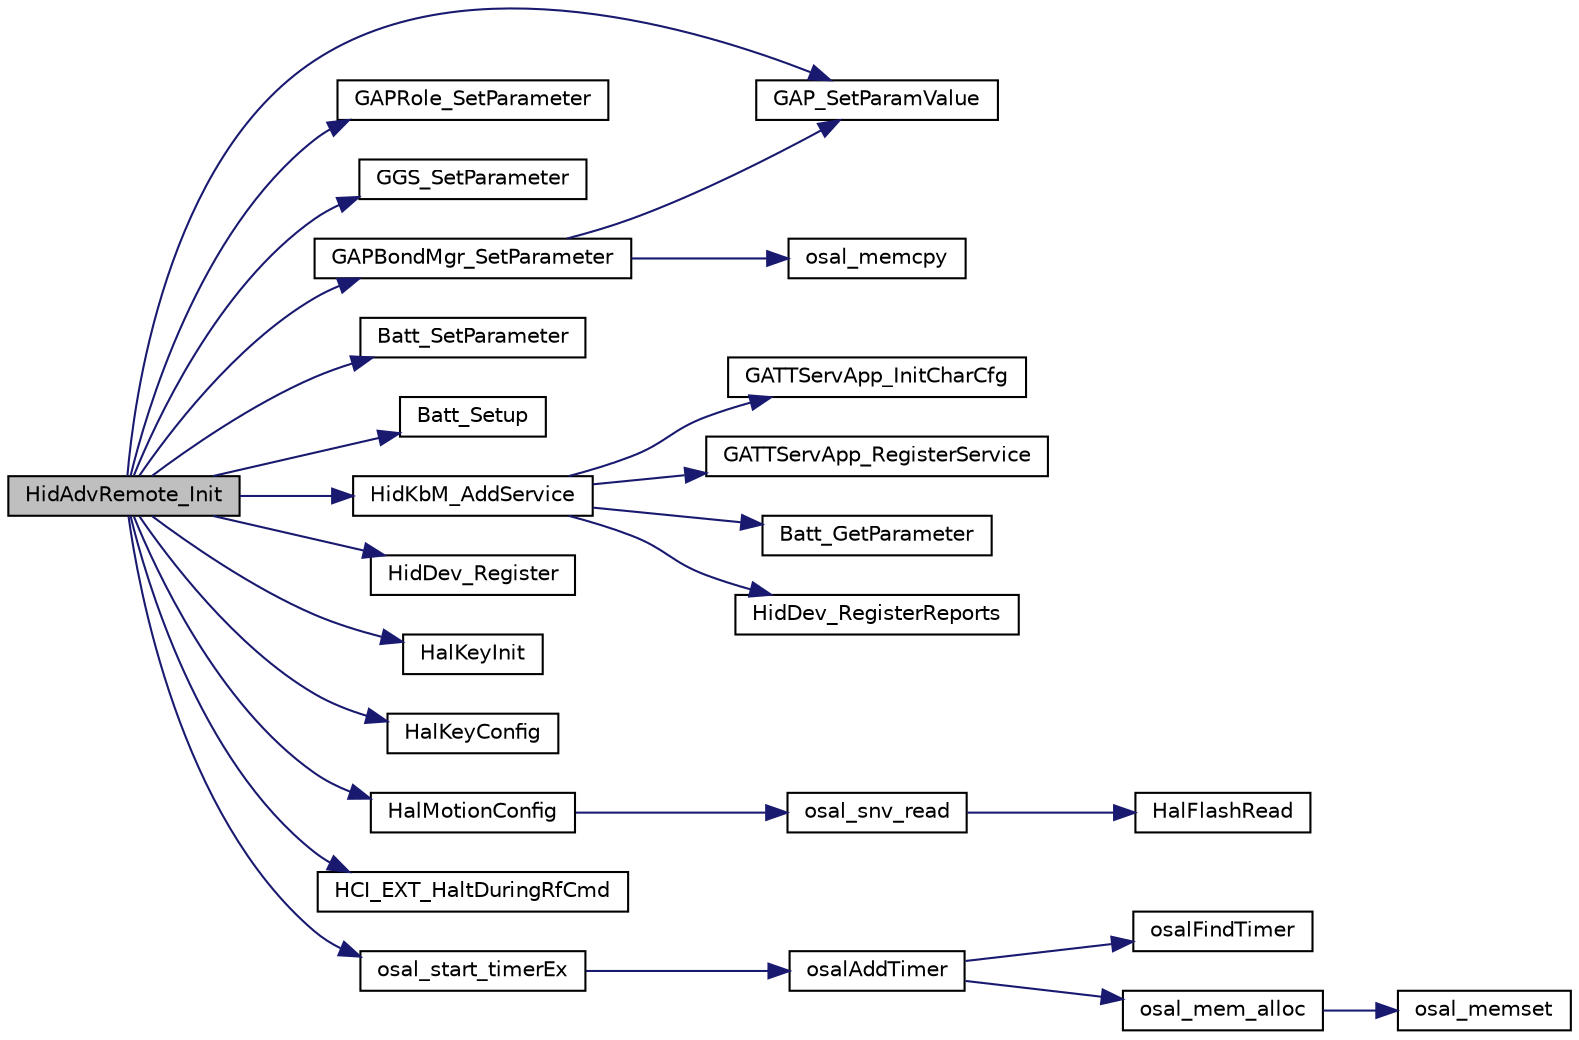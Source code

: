 digraph "HidAdvRemote_Init"
{
  edge [fontname="Helvetica",fontsize="10",labelfontname="Helvetica",labelfontsize="10"];
  node [fontname="Helvetica",fontsize="10",shape=record];
  rankdir="LR";
  Node1 [label="HidAdvRemote_Init",height=0.2,width=0.4,color="black", fillcolor="grey75", style="filled" fontcolor="black"];
  Node1 -> Node2 [color="midnightblue",fontsize="10",style="solid",fontname="Helvetica"];
  Node2 [label="GAP_SetParamValue",height=0.2,width=0.4,color="black", fillcolor="white", style="filled",URL="$group___g_a_p___a_p_i.html#ga45fab6682fc253681d7abe697a4fc0b5",tooltip="Set a GAP Parameter value. Use this function to change the default GAP parameter values. "];
  Node1 -> Node3 [color="midnightblue",fontsize="10",style="solid",fontname="Helvetica"];
  Node3 [label="GAPRole_SetParameter",height=0.2,width=0.4,color="black", fillcolor="white", style="filled",URL="$group___g_a_p_r_o_l_e_s___b_r_o_a_d_c_a_s_t_e_r___a_p_i.html#ga951a64ccae7a5c1373642836d2afd4ce",tooltip="Set a GAP Role parameter. "];
  Node1 -> Node4 [color="midnightblue",fontsize="10",style="solid",fontname="Helvetica"];
  Node4 [label="GGS_SetParameter",height=0.2,width=0.4,color="black", fillcolor="white", style="filled",URL="$gapgattserver_8h.html#aa199a7c7fe4464c84e4440135d2e91f8",tooltip="Set a GAP GATT Server parameter. "];
  Node1 -> Node5 [color="midnightblue",fontsize="10",style="solid",fontname="Helvetica"];
  Node5 [label="GAPBondMgr_SetParameter",height=0.2,width=0.4,color="black", fillcolor="white", style="filled",URL="$group___g_a_p_r_o_l_e_s___b_o_n_d_m_g_r___a_p_i.html#ga8c64e3dc3c38caafb72a9bb37c4b7b53",tooltip="Set a GAP Bond Manager parameter. "];
  Node5 -> Node6 [color="midnightblue",fontsize="10",style="solid",fontname="Helvetica"];
  Node6 [label="osal_memcpy",height=0.2,width=0.4,color="black", fillcolor="white", style="filled",URL="$_o_s_a_l_8c.html#ab944e6de468a807639e215e24ed0ddbc"];
  Node5 -> Node2 [color="midnightblue",fontsize="10",style="solid",fontname="Helvetica"];
  Node1 -> Node7 [color="midnightblue",fontsize="10",style="solid",fontname="Helvetica"];
  Node7 [label="Batt_SetParameter",height=0.2,width=0.4,color="black", fillcolor="white", style="filled",URL="$battservice_8c.html#a8c406e1b849564f7df137cb2dfbb11d1"];
  Node1 -> Node8 [color="midnightblue",fontsize="10",style="solid",fontname="Helvetica"];
  Node8 [label="Batt_Setup",height=0.2,width=0.4,color="black", fillcolor="white", style="filled",URL="$battservice_8c.html#a67c07f2dfcc7cfe2e0f33bc3562f53d8"];
  Node1 -> Node9 [color="midnightblue",fontsize="10",style="solid",fontname="Helvetica"];
  Node9 [label="HidKbM_AddService",height=0.2,width=0.4,color="black", fillcolor="white", style="filled",URL="$hidkbmservice_8c.html#ab6f416f208360578b6ad4377499dbca7"];
  Node9 -> Node10 [color="midnightblue",fontsize="10",style="solid",fontname="Helvetica"];
  Node10 [label="GATTServApp_InitCharCfg",height=0.2,width=0.4,color="black", fillcolor="white", style="filled",URL="$group___g_a_t_t___s_e_r_v___a_p_p___a_p_i.html#gaa547859c48b173ca305804106db58a5c",tooltip="Initialize the client characteristic configuration table. "];
  Node9 -> Node11 [color="midnightblue",fontsize="10",style="solid",fontname="Helvetica"];
  Node11 [label="GATTServApp_RegisterService",height=0.2,width=0.4,color="black", fillcolor="white", style="filled",URL="$group___g_a_t_t___s_e_r_v___a_p_p___a_p_i.html#gad7307aa233319061ec29184e4b3caf80",tooltip="Register a service&#39;s attribute list and callback functions with the GATT Server Application. "];
  Node9 -> Node12 [color="midnightblue",fontsize="10",style="solid",fontname="Helvetica"];
  Node12 [label="Batt_GetParameter",height=0.2,width=0.4,color="black", fillcolor="white", style="filled",URL="$battservice_8c.html#aeb9ca9cb6e322f00f1d230886f06adff"];
  Node9 -> Node13 [color="midnightblue",fontsize="10",style="solid",fontname="Helvetica"];
  Node13 [label="HidDev_RegisterReports",height=0.2,width=0.4,color="black", fillcolor="white", style="filled",URL="$hiddev_8c.html#a87012e3e6d662f7b01f5985bf4a2eff8"];
  Node1 -> Node14 [color="midnightblue",fontsize="10",style="solid",fontname="Helvetica"];
  Node14 [label="HidDev_Register",height=0.2,width=0.4,color="black", fillcolor="white", style="filled",URL="$hiddev_8c.html#a924a1f3fef2adef08bd2481b04212af5"];
  Node1 -> Node15 [color="midnightblue",fontsize="10",style="solid",fontname="Helvetica"];
  Node15 [label="HalKeyInit",height=0.2,width=0.4,color="black", fillcolor="white", style="filled",URL="$hal__key_8h.html#ad363b193a30a8190c0b197a3cb0404ad"];
  Node1 -> Node16 [color="midnightblue",fontsize="10",style="solid",fontname="Helvetica"];
  Node16 [label="HalKeyConfig",height=0.2,width=0.4,color="black", fillcolor="white", style="filled",URL="$hal__key_8h.html#a5d9fe95f032d61d3a33a5811a68c1fc9"];
  Node1 -> Node17 [color="midnightblue",fontsize="10",style="solid",fontname="Helvetica"];
  Node17 [label="HalMotionConfig",height=0.2,width=0.4,color="black", fillcolor="white", style="filled",URL="$hal__motion_8c.html#aa82cb8a2d8cab0e2d9188c0a8ba126e1"];
  Node17 -> Node18 [color="midnightblue",fontsize="10",style="solid",fontname="Helvetica"];
  Node18 [label="osal_snv_read",height=0.2,width=0.4,color="black", fillcolor="white", style="filled",URL="$osal__snv_8h.html#a035bb602a38bcd18450be7ad8075ba11"];
  Node18 -> Node19 [color="midnightblue",fontsize="10",style="solid",fontname="Helvetica"];
  Node19 [label="HalFlashRead",height=0.2,width=0.4,color="black", fillcolor="white", style="filled",URL="$_components_2hal_2include_2hal__flash_8h.html#a4db50b53415443f14778d0435ce60725"];
  Node1 -> Node20 [color="midnightblue",fontsize="10",style="solid",fontname="Helvetica"];
  Node20 [label="HCI_EXT_HaltDuringRfCmd",height=0.2,width=0.4,color="black", fillcolor="white", style="filled",URL="$hci_8h.html#a5e5a199bb8c9ed1b8bfa2d39a0b5263d"];
  Node1 -> Node21 [color="midnightblue",fontsize="10",style="solid",fontname="Helvetica"];
  Node21 [label="osal_start_timerEx",height=0.2,width=0.4,color="black", fillcolor="white", style="filled",URL="$_o_s_a_l___timers_8c.html#aa3e6ecb3801d86f27304d0791982c646"];
  Node21 -> Node22 [color="midnightblue",fontsize="10",style="solid",fontname="Helvetica"];
  Node22 [label="osalAddTimer",height=0.2,width=0.4,color="black", fillcolor="white", style="filled",URL="$_o_s_a_l___timers_8c.html#ae62830e096148b7353b2bf07761336d6"];
  Node22 -> Node23 [color="midnightblue",fontsize="10",style="solid",fontname="Helvetica"];
  Node23 [label="osalFindTimer",height=0.2,width=0.4,color="black", fillcolor="white", style="filled",URL="$_o_s_a_l___timers_8c.html#a69f3f300b70eae0a5a483a8db32c4d84"];
  Node22 -> Node24 [color="midnightblue",fontsize="10",style="solid",fontname="Helvetica"];
  Node24 [label="osal_mem_alloc",height=0.2,width=0.4,color="black", fillcolor="white", style="filled",URL="$_o_s_a_l___memory_8c.html#ae5cbc213a1cab3be5f0963a4b75408c4"];
  Node24 -> Node25 [color="midnightblue",fontsize="10",style="solid",fontname="Helvetica"];
  Node25 [label="osal_memset",height=0.2,width=0.4,color="black", fillcolor="white", style="filled",URL="$_o_s_a_l_8c.html#a7a416b7daf0407f6a1b92b71fc12847e"];
}
